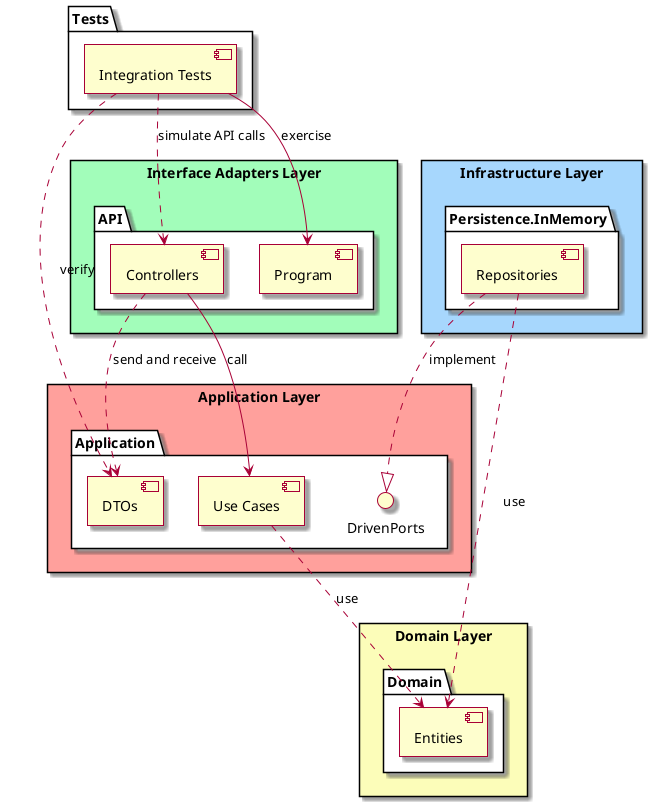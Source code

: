 @startuml
'https://plantuml.com/deployment-diagram
skin rose

skinparam package {
  BackgroundColor white
}

rectangle "Domain Layer" #fcfdb9 {
    package "Domain" {
        [Entities]
    }
}

rectangle "Application Layer" #ffa09c {
    package "Application" {
        interface DrivenPorts
        [Use Cases]
        [DTOs]
    }
}

rectangle "Interface Adapters Layer" #a2fdba {
    package "API" {
        [Controllers]
        [Program]
    }
}

rectangle "Infrastructure Layer" #a7d7fd {
    package "Persistence.InMemory" {
        [Repositories]
    }
}

package "Tests" {
    [Integration Tests]
}

' Application depends on Domain
[Use Cases] ..> [Entities] : use

' API calls into Application Use Cases
[Controllers] --> [Use Cases] : call
[Controllers] ..> [DTOs] : send and receive

' Persistence implements abstractions defined in Domain/Application
[Repositories] ..> [Entities] : use
[Repositories] ..|> DrivenPorts : implement

' The Program (in API) wires up dependencies.
'[Program] --> [DrivenPorts]
'[Program] --> [Repositories]
'[Program] --> [Controllers]

' Integration tests interact with the entry point (API) to verify end-to-end flows
[Integration Tests] --> [Program] : exercise
[Integration Tests] ..> [Controllers] : simulate API calls
[Integration Tests] ..> [DTOs] : verify

@enduml



